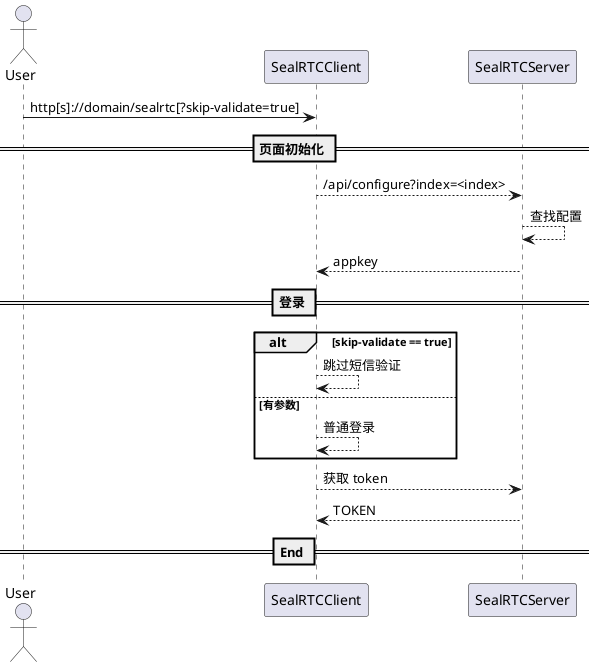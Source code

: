 @startuml plan

actor User
participant SealRTCClient as C
participant SealRTCServer as S

User -> C: http[s]://domain/sealrtc[?skip-validate=true]

== 页面初始化 ==

C --> S: /api/configure?index=<index>
S --> S: 查找配置
S --> C: appkey

== 登录 ==

alt skip-validate == true
    C --> C: 跳过短信验证
else 有参数
    C --> C: 普通登录
end

C --> S: 获取 token
S --> C: TOKEN

== End ==

@enduml